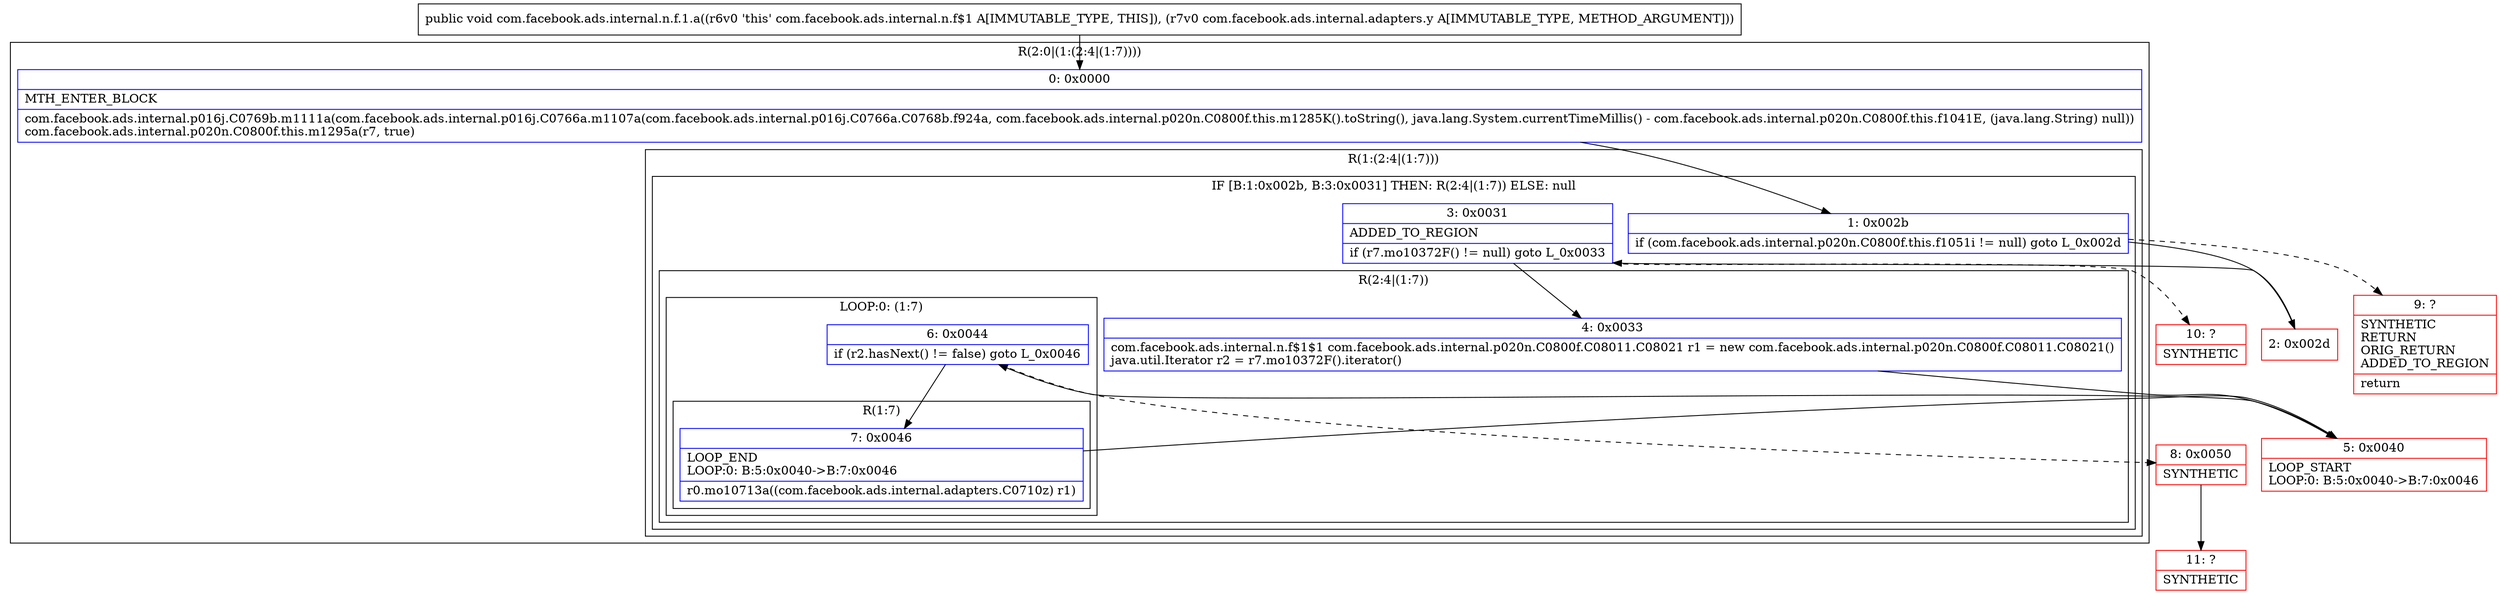 digraph "CFG forcom.facebook.ads.internal.n.f.1.a(Lcom\/facebook\/ads\/internal\/adapters\/y;)V" {
subgraph cluster_Region_92479055 {
label = "R(2:0|(1:(2:4|(1:7))))";
node [shape=record,color=blue];
Node_0 [shape=record,label="{0\:\ 0x0000|MTH_ENTER_BLOCK\l|com.facebook.ads.internal.p016j.C0769b.m1111a(com.facebook.ads.internal.p016j.C0766a.m1107a(com.facebook.ads.internal.p016j.C0766a.C0768b.f924a, com.facebook.ads.internal.p020n.C0800f.this.m1285K().toString(), java.lang.System.currentTimeMillis() \- com.facebook.ads.internal.p020n.C0800f.this.f1041E, (java.lang.String) null))\lcom.facebook.ads.internal.p020n.C0800f.this.m1295a(r7, true)\l}"];
subgraph cluster_Region_171620853 {
label = "R(1:(2:4|(1:7)))";
node [shape=record,color=blue];
subgraph cluster_IfRegion_2081983024 {
label = "IF [B:1:0x002b, B:3:0x0031] THEN: R(2:4|(1:7)) ELSE: null";
node [shape=record,color=blue];
Node_1 [shape=record,label="{1\:\ 0x002b|if (com.facebook.ads.internal.p020n.C0800f.this.f1051i != null) goto L_0x002d\l}"];
Node_3 [shape=record,label="{3\:\ 0x0031|ADDED_TO_REGION\l|if (r7.mo10372F() != null) goto L_0x0033\l}"];
subgraph cluster_Region_1293274390 {
label = "R(2:4|(1:7))";
node [shape=record,color=blue];
Node_4 [shape=record,label="{4\:\ 0x0033|com.facebook.ads.internal.n.f$1$1 com.facebook.ads.internal.p020n.C0800f.C08011.C08021 r1 = new com.facebook.ads.internal.p020n.C0800f.C08011.C08021()\ljava.util.Iterator r2 = r7.mo10372F().iterator()\l}"];
subgraph cluster_LoopRegion_100629195 {
label = "LOOP:0: (1:7)";
node [shape=record,color=blue];
Node_6 [shape=record,label="{6\:\ 0x0044|if (r2.hasNext() != false) goto L_0x0046\l}"];
subgraph cluster_Region_1430864833 {
label = "R(1:7)";
node [shape=record,color=blue];
Node_7 [shape=record,label="{7\:\ 0x0046|LOOP_END\lLOOP:0: B:5:0x0040\-\>B:7:0x0046\l|r0.mo10713a((com.facebook.ads.internal.adapters.C0710z) r1)\l}"];
}
}
}
}
}
}
Node_2 [shape=record,color=red,label="{2\:\ 0x002d}"];
Node_5 [shape=record,color=red,label="{5\:\ 0x0040|LOOP_START\lLOOP:0: B:5:0x0040\-\>B:7:0x0046\l}"];
Node_8 [shape=record,color=red,label="{8\:\ 0x0050|SYNTHETIC\l}"];
Node_9 [shape=record,color=red,label="{9\:\ ?|SYNTHETIC\lRETURN\lORIG_RETURN\lADDED_TO_REGION\l|return\l}"];
Node_10 [shape=record,color=red,label="{10\:\ ?|SYNTHETIC\l}"];
Node_11 [shape=record,color=red,label="{11\:\ ?|SYNTHETIC\l}"];
MethodNode[shape=record,label="{public void com.facebook.ads.internal.n.f.1.a((r6v0 'this' com.facebook.ads.internal.n.f$1 A[IMMUTABLE_TYPE, THIS]), (r7v0 com.facebook.ads.internal.adapters.y A[IMMUTABLE_TYPE, METHOD_ARGUMENT])) }"];
MethodNode -> Node_0;
Node_0 -> Node_1;
Node_1 -> Node_2;
Node_1 -> Node_9[style=dashed];
Node_3 -> Node_4;
Node_3 -> Node_10[style=dashed];
Node_4 -> Node_5;
Node_6 -> Node_7;
Node_6 -> Node_8[style=dashed];
Node_7 -> Node_5;
Node_2 -> Node_3;
Node_5 -> Node_6;
Node_8 -> Node_11;
}

